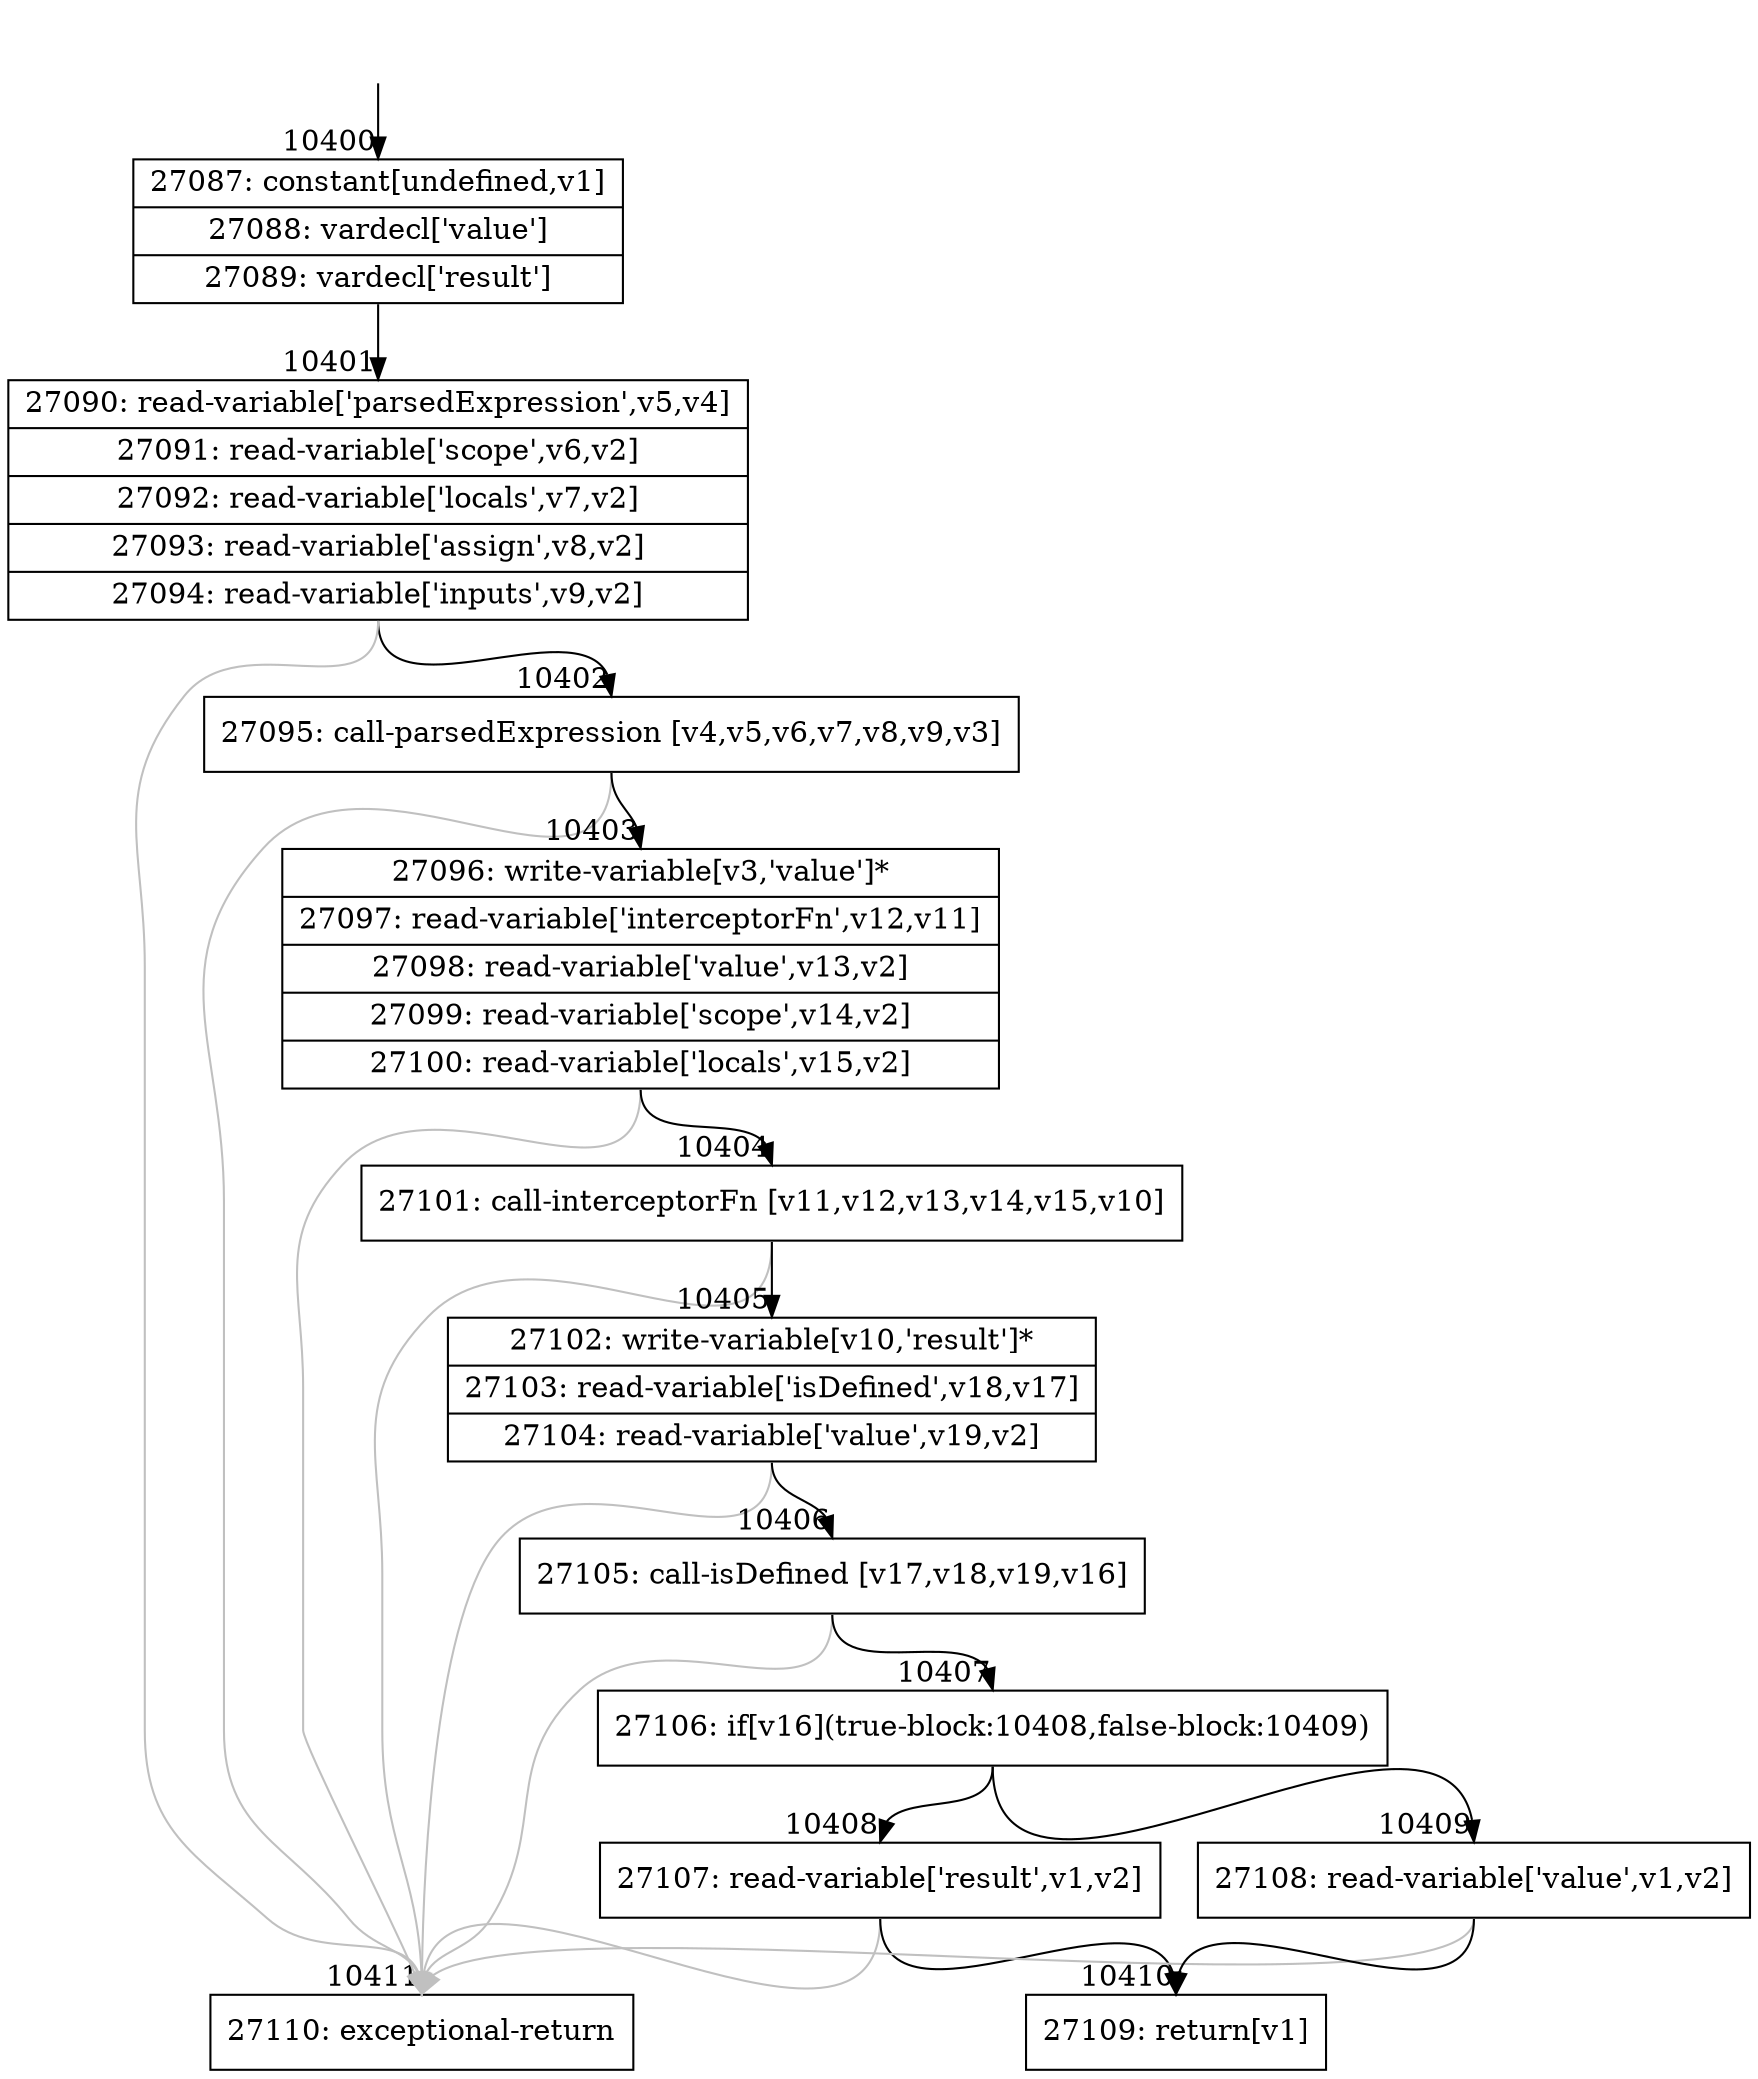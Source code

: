 digraph {
rankdir="TD"
BB_entry790[shape=none,label=""];
BB_entry790 -> BB10400 [tailport=s, headport=n, headlabel="    10400"]
BB10400 [shape=record label="{27087: constant[undefined,v1]|27088: vardecl['value']|27089: vardecl['result']}" ] 
BB10400 -> BB10401 [tailport=s, headport=n, headlabel="      10401"]
BB10401 [shape=record label="{27090: read-variable['parsedExpression',v5,v4]|27091: read-variable['scope',v6,v2]|27092: read-variable['locals',v7,v2]|27093: read-variable['assign',v8,v2]|27094: read-variable['inputs',v9,v2]}" ] 
BB10401 -> BB10402 [tailport=s, headport=n, headlabel="      10402"]
BB10401 -> BB10411 [tailport=s, headport=n, color=gray, headlabel="      10411"]
BB10402 [shape=record label="{27095: call-parsedExpression [v4,v5,v6,v7,v8,v9,v3]}" ] 
BB10402 -> BB10403 [tailport=s, headport=n, headlabel="      10403"]
BB10402 -> BB10411 [tailport=s, headport=n, color=gray]
BB10403 [shape=record label="{27096: write-variable[v3,'value']*|27097: read-variable['interceptorFn',v12,v11]|27098: read-variable['value',v13,v2]|27099: read-variable['scope',v14,v2]|27100: read-variable['locals',v15,v2]}" ] 
BB10403 -> BB10404 [tailport=s, headport=n, headlabel="      10404"]
BB10403 -> BB10411 [tailport=s, headport=n, color=gray]
BB10404 [shape=record label="{27101: call-interceptorFn [v11,v12,v13,v14,v15,v10]}" ] 
BB10404 -> BB10405 [tailport=s, headport=n, headlabel="      10405"]
BB10404 -> BB10411 [tailport=s, headport=n, color=gray]
BB10405 [shape=record label="{27102: write-variable[v10,'result']*|27103: read-variable['isDefined',v18,v17]|27104: read-variable['value',v19,v2]}" ] 
BB10405 -> BB10406 [tailport=s, headport=n, headlabel="      10406"]
BB10405 -> BB10411 [tailport=s, headport=n, color=gray]
BB10406 [shape=record label="{27105: call-isDefined [v17,v18,v19,v16]}" ] 
BB10406 -> BB10407 [tailport=s, headport=n, headlabel="      10407"]
BB10406 -> BB10411 [tailport=s, headport=n, color=gray]
BB10407 [shape=record label="{27106: if[v16](true-block:10408,false-block:10409)}" ] 
BB10407 -> BB10408 [tailport=s, headport=n, headlabel="      10408"]
BB10407 -> BB10409 [tailport=s, headport=n, headlabel="      10409"]
BB10408 [shape=record label="{27107: read-variable['result',v1,v2]}" ] 
BB10408 -> BB10410 [tailport=s, headport=n, headlabel="      10410"]
BB10408 -> BB10411 [tailport=s, headport=n, color=gray]
BB10409 [shape=record label="{27108: read-variable['value',v1,v2]}" ] 
BB10409 -> BB10410 [tailport=s, headport=n]
BB10409 -> BB10411 [tailport=s, headport=n, color=gray]
BB10410 [shape=record label="{27109: return[v1]}" ] 
BB10411 [shape=record label="{27110: exceptional-return}" ] 
//#$~ 14236
}
